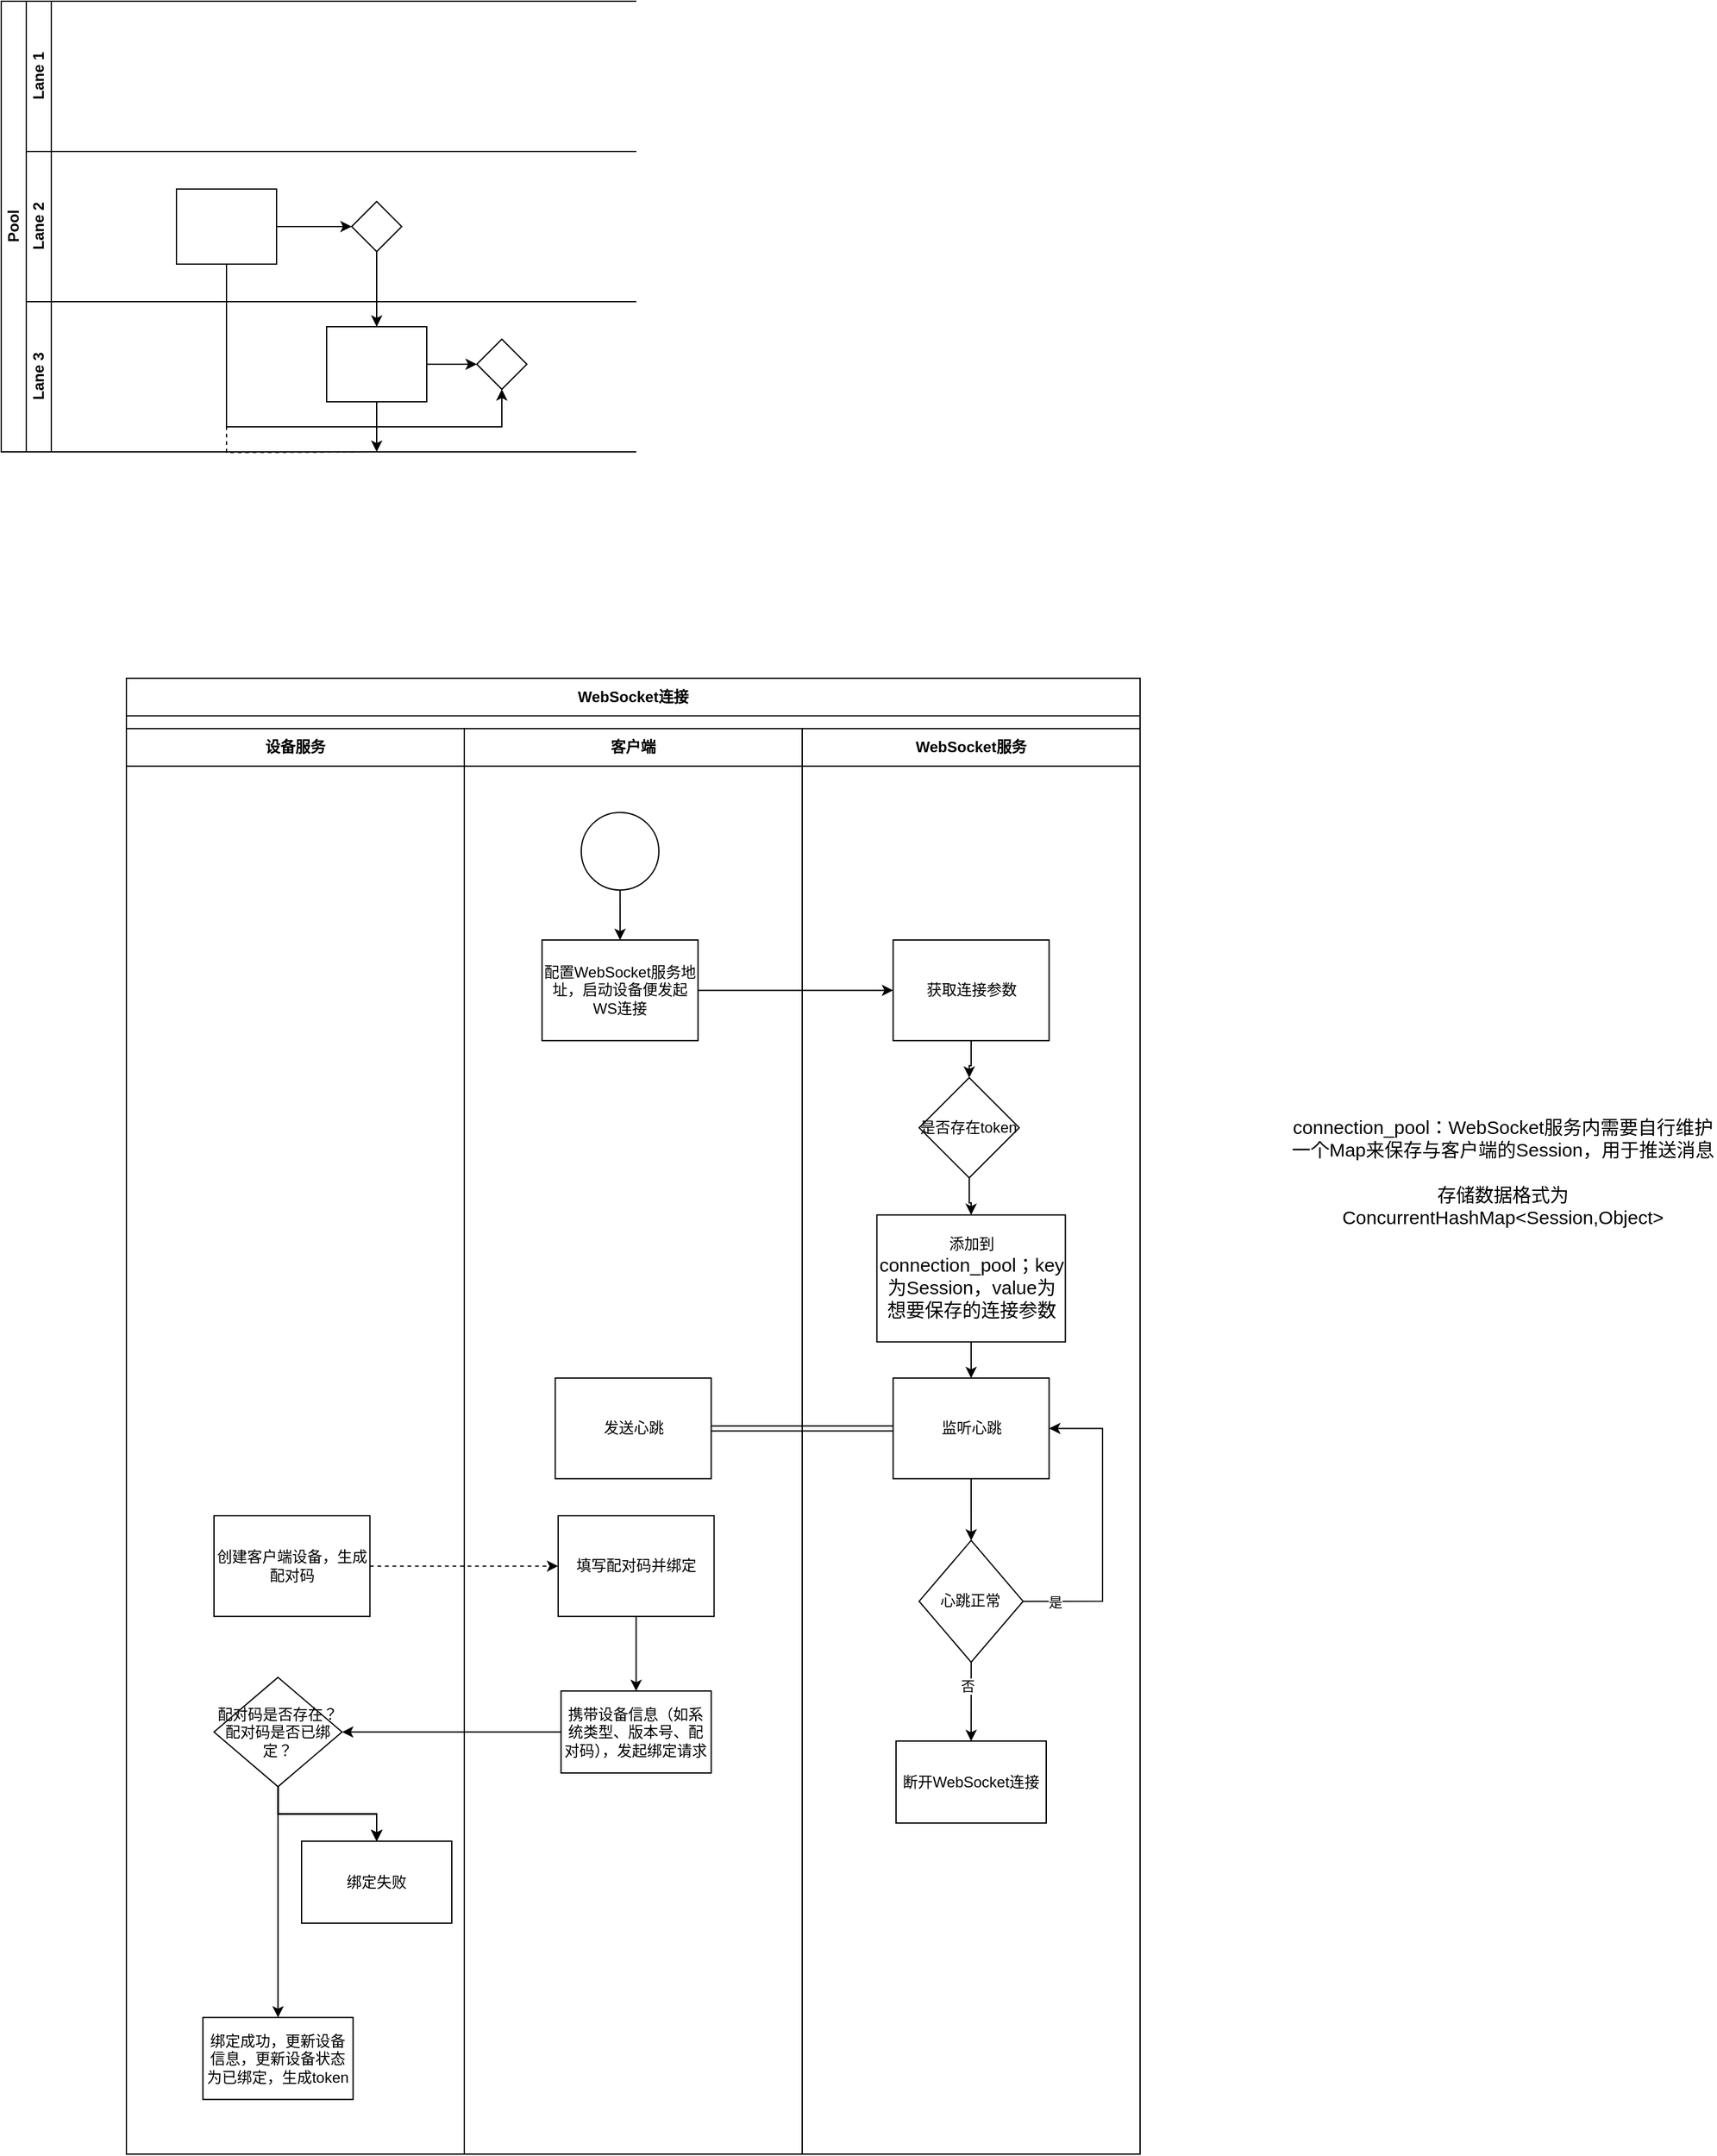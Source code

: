 <mxfile version="24.4.10" type="github">
  <diagram id="prtHgNgQTEPvFCAcTncT" name="Page-1">
    <mxGraphModel dx="1341" dy="1026" grid="1" gridSize="10" guides="1" tooltips="1" connect="1" arrows="1" fold="1" page="1" pageScale="1" pageWidth="1654" pageHeight="2336" math="0" shadow="0">
      <root>
        <mxCell id="0" />
        <mxCell id="1" parent="0" />
        <mxCell id="dNxyNK7c78bLwvsdeMH5-19" value="Pool" style="swimlane;html=1;childLayout=stackLayout;resizeParent=1;resizeParentMax=0;horizontal=0;startSize=20;horizontalStack=0;" parent="1" vertex="1">
          <mxGeometry x="120" y="120" width="540" height="360" as="geometry" />
        </mxCell>
        <mxCell id="dNxyNK7c78bLwvsdeMH5-27" value="" style="edgeStyle=orthogonalEdgeStyle;rounded=0;orthogonalLoop=1;jettySize=auto;html=1;dashed=1;endArrow=none;endFill=0;" parent="dNxyNK7c78bLwvsdeMH5-19" target="dNxyNK7c78bLwvsdeMH5-26" edge="1">
          <mxGeometry relative="1" as="geometry">
            <mxPoint x="300" y="360" as="sourcePoint" />
          </mxGeometry>
        </mxCell>
        <mxCell id="dNxyNK7c78bLwvsdeMH5-31" style="edgeStyle=orthogonalEdgeStyle;rounded=0;orthogonalLoop=1;jettySize=auto;html=1;endArrow=classic;endFill=1;" parent="dNxyNK7c78bLwvsdeMH5-19" source="dNxyNK7c78bLwvsdeMH5-28" edge="1">
          <mxGeometry relative="1" as="geometry">
            <mxPoint x="300" y="360" as="targetPoint" />
          </mxGeometry>
        </mxCell>
        <mxCell id="dNxyNK7c78bLwvsdeMH5-35" style="edgeStyle=orthogonalEdgeStyle;rounded=0;orthogonalLoop=1;jettySize=auto;html=1;endArrow=classic;endFill=1;" parent="dNxyNK7c78bLwvsdeMH5-19" source="dNxyNK7c78bLwvsdeMH5-28" target="dNxyNK7c78bLwvsdeMH5-34" edge="1">
          <mxGeometry relative="1" as="geometry" />
        </mxCell>
        <mxCell id="dNxyNK7c78bLwvsdeMH5-38" style="edgeStyle=orthogonalEdgeStyle;rounded=0;orthogonalLoop=1;jettySize=auto;html=1;endArrow=classic;endFill=1;" parent="dNxyNK7c78bLwvsdeMH5-19" source="dNxyNK7c78bLwvsdeMH5-26" target="dNxyNK7c78bLwvsdeMH5-36" edge="1">
          <mxGeometry relative="1" as="geometry">
            <Array as="points">
              <mxPoint x="180" y="340" />
              <mxPoint x="400" y="340" />
            </Array>
          </mxGeometry>
        </mxCell>
        <mxCell id="dNxyNK7c78bLwvsdeMH5-20" value="Lane 1" style="swimlane;html=1;startSize=20;horizontal=0;container=0;" parent="dNxyNK7c78bLwvsdeMH5-19" vertex="1">
          <mxGeometry x="20" width="520" height="120" as="geometry" />
        </mxCell>
        <mxCell id="dNxyNK7c78bLwvsdeMH5-21" value="Lane 2" style="swimlane;html=1;startSize=20;horizontal=0;" parent="dNxyNK7c78bLwvsdeMH5-19" vertex="1">
          <mxGeometry x="20" y="120" width="520" height="120" as="geometry" />
        </mxCell>
        <mxCell id="dNxyNK7c78bLwvsdeMH5-29" value="" style="edgeStyle=orthogonalEdgeStyle;rounded=0;orthogonalLoop=1;jettySize=auto;html=1;endArrow=classic;endFill=1;" parent="dNxyNK7c78bLwvsdeMH5-21" source="dNxyNK7c78bLwvsdeMH5-26" target="dNxyNK7c78bLwvsdeMH5-28" edge="1">
          <mxGeometry relative="1" as="geometry" />
        </mxCell>
        <mxCell id="dNxyNK7c78bLwvsdeMH5-26" value="" style="rounded=0;whiteSpace=wrap;html=1;fontFamily=Helvetica;fontSize=12;fontColor=#000000;align=center;" parent="dNxyNK7c78bLwvsdeMH5-21" vertex="1">
          <mxGeometry x="120" y="30" width="80" height="60" as="geometry" />
        </mxCell>
        <mxCell id="dNxyNK7c78bLwvsdeMH5-28" value="" style="rhombus;whiteSpace=wrap;html=1;fontFamily=Helvetica;fontSize=12;fontColor=#000000;align=center;" parent="dNxyNK7c78bLwvsdeMH5-21" vertex="1">
          <mxGeometry x="260" y="40" width="40" height="40" as="geometry" />
        </mxCell>
        <mxCell id="dNxyNK7c78bLwvsdeMH5-22" value="Lane 3" style="swimlane;html=1;startSize=20;horizontal=0;" parent="dNxyNK7c78bLwvsdeMH5-19" vertex="1">
          <mxGeometry x="20" y="240" width="520" height="120" as="geometry" />
        </mxCell>
        <mxCell id="dNxyNK7c78bLwvsdeMH5-37" value="" style="edgeStyle=orthogonalEdgeStyle;rounded=0;orthogonalLoop=1;jettySize=auto;html=1;endArrow=classic;endFill=1;" parent="dNxyNK7c78bLwvsdeMH5-22" source="dNxyNK7c78bLwvsdeMH5-34" target="dNxyNK7c78bLwvsdeMH5-36" edge="1">
          <mxGeometry relative="1" as="geometry" />
        </mxCell>
        <mxCell id="dNxyNK7c78bLwvsdeMH5-34" value="" style="rounded=0;whiteSpace=wrap;html=1;fontFamily=Helvetica;fontSize=12;fontColor=#000000;align=center;" parent="dNxyNK7c78bLwvsdeMH5-22" vertex="1">
          <mxGeometry x="240" y="20" width="80" height="60" as="geometry" />
        </mxCell>
        <mxCell id="dNxyNK7c78bLwvsdeMH5-36" value="" style="rhombus;whiteSpace=wrap;html=1;fontFamily=Helvetica;fontSize=12;fontColor=#000000;align=center;" parent="dNxyNK7c78bLwvsdeMH5-22" vertex="1">
          <mxGeometry x="360" y="30" width="40" height="40" as="geometry" />
        </mxCell>
        <mxCell id="Z-QhGD6ONhxHMMDBWDxq-10" value="" style="group" vertex="1" connectable="0" parent="1">
          <mxGeometry x="220" y="650" width="810" height="1190" as="geometry" />
        </mxCell>
        <mxCell id="Z-QhGD6ONhxHMMDBWDxq-20" value="" style="group" vertex="1" connectable="0" parent="Z-QhGD6ONhxHMMDBWDxq-10">
          <mxGeometry y="10.917" width="810" height="1179.083" as="geometry" />
        </mxCell>
        <mxCell id="Z-QhGD6ONhxHMMDBWDxq-1" value="WebSocket连接" style="swimlane;whiteSpace=wrap;html=1;swimlaneLine=1;startSize=30;container=0;" vertex="1" parent="Z-QhGD6ONhxHMMDBWDxq-20">
          <mxGeometry width="810" height="1179.083" as="geometry" />
        </mxCell>
        <mxCell id="Z-QhGD6ONhxHMMDBWDxq-11" value="" style="ellipse;whiteSpace=wrap;html=1;aspect=fixed;" vertex="1" parent="Z-QhGD6ONhxHMMDBWDxq-1">
          <mxGeometry x="363.462" y="107.189" width="62.006" height="62.006" as="geometry" />
        </mxCell>
        <mxCell id="Z-QhGD6ONhxHMMDBWDxq-21" style="edgeStyle=orthogonalEdgeStyle;rounded=0;orthogonalLoop=1;jettySize=auto;html=1;exitX=1;exitY=0.5;exitDx=0;exitDy=0;entryX=0;entryY=0.5;entryDx=0;entryDy=0;dashed=1;" edge="1" parent="Z-QhGD6ONhxHMMDBWDxq-1" source="Z-QhGD6ONhxHMMDBWDxq-12" target="Z-QhGD6ONhxHMMDBWDxq-18">
          <mxGeometry relative="1" as="geometry" />
        </mxCell>
        <mxCell id="Z-QhGD6ONhxHMMDBWDxq-12" value="创建客户端设备，生成配对码" style="whiteSpace=wrap;html=1;" vertex="1" parent="Z-QhGD6ONhxHMMDBWDxq-1">
          <mxGeometry x="70.003" y="669.078" width="124.615" height="80.392" as="geometry" />
        </mxCell>
        <mxCell id="Z-QhGD6ONhxHMMDBWDxq-13" value="" style="edgeStyle=orthogonalEdgeStyle;rounded=0;orthogonalLoop=1;jettySize=auto;html=1;entryX=0.5;entryY=0;entryDx=0;entryDy=0;" edge="1" parent="Z-QhGD6ONhxHMMDBWDxq-1" source="Z-QhGD6ONhxHMMDBWDxq-11" target="Z-QhGD6ONhxHMMDBWDxq-14">
          <mxGeometry relative="1" as="geometry" />
        </mxCell>
        <mxCell id="Z-QhGD6ONhxHMMDBWDxq-22" style="edgeStyle=orthogonalEdgeStyle;rounded=0;orthogonalLoop=1;jettySize=auto;html=1;exitX=1;exitY=0.5;exitDx=0;exitDy=0;entryX=0;entryY=0.5;entryDx=0;entryDy=0;" edge="1" parent="Z-QhGD6ONhxHMMDBWDxq-1" source="Z-QhGD6ONhxHMMDBWDxq-14" target="Z-QhGD6ONhxHMMDBWDxq-16">
          <mxGeometry relative="1" as="geometry" />
        </mxCell>
        <mxCell id="Z-QhGD6ONhxHMMDBWDxq-16" value="获取连接参数" style="whiteSpace=wrap;html=1;" vertex="1" parent="Z-QhGD6ONhxHMMDBWDxq-1">
          <mxGeometry x="612.692" y="209.082" width="124.615" height="80.392" as="geometry" />
        </mxCell>
        <mxCell id="Z-QhGD6ONhxHMMDBWDxq-37" value="监听心跳" style="whiteSpace=wrap;html=1;" vertex="1" parent="Z-QhGD6ONhxHMMDBWDxq-1">
          <mxGeometry x="612.692" y="559.085" width="124.615" height="80.392" as="geometry" />
        </mxCell>
        <mxCell id="Z-QhGD6ONhxHMMDBWDxq-63" style="edgeStyle=orthogonalEdgeStyle;rounded=0;orthogonalLoop=1;jettySize=auto;html=1;exitX=1;exitY=0.5;exitDx=0;exitDy=0;entryX=0;entryY=0.5;entryDx=0;entryDy=0;shape=link;" edge="1" parent="Z-QhGD6ONhxHMMDBWDxq-1" source="Z-QhGD6ONhxHMMDBWDxq-62" target="Z-QhGD6ONhxHMMDBWDxq-37">
          <mxGeometry relative="1" as="geometry" />
        </mxCell>
        <mxCell id="Z-QhGD6ONhxHMMDBWDxq-75" style="edgeStyle=orthogonalEdgeStyle;rounded=0;orthogonalLoop=1;jettySize=auto;html=1;exitX=1;exitY=0.5;exitDx=0;exitDy=0;entryX=1;entryY=0.5;entryDx=0;entryDy=0;" edge="1" parent="Z-QhGD6ONhxHMMDBWDxq-1" source="Z-QhGD6ONhxHMMDBWDxq-64" target="Z-QhGD6ONhxHMMDBWDxq-37">
          <mxGeometry relative="1" as="geometry">
            <Array as="points">
              <mxPoint x="780" y="737" />
              <mxPoint x="780" y="599" />
            </Array>
          </mxGeometry>
        </mxCell>
        <mxCell id="Z-QhGD6ONhxHMMDBWDxq-77" value="是" style="edgeLabel;html=1;align=center;verticalAlign=middle;resizable=0;points=[];" vertex="1" connectable="0" parent="Z-QhGD6ONhxHMMDBWDxq-75">
          <mxGeometry x="-0.791" relative="1" as="geometry">
            <mxPoint as="offset" />
          </mxGeometry>
        </mxCell>
        <mxCell id="Z-QhGD6ONhxHMMDBWDxq-64" value="心跳正常" style="rhombus;whiteSpace=wrap;html=1;" vertex="1" parent="Z-QhGD6ONhxHMMDBWDxq-1">
          <mxGeometry x="633.462" y="688.801" width="83.077" height="97.244" as="geometry" />
        </mxCell>
        <mxCell id="Z-QhGD6ONhxHMMDBWDxq-65" value="" style="edgeStyle=orthogonalEdgeStyle;rounded=0;orthogonalLoop=1;jettySize=auto;html=1;" edge="1" parent="Z-QhGD6ONhxHMMDBWDxq-1" source="Z-QhGD6ONhxHMMDBWDxq-37" target="Z-QhGD6ONhxHMMDBWDxq-64">
          <mxGeometry relative="1" as="geometry" />
        </mxCell>
        <mxCell id="Z-QhGD6ONhxHMMDBWDxq-8" value="客户端" style="swimlane;whiteSpace=wrap;html=1;startSize=30;container=0;" vertex="1" parent="Z-QhGD6ONhxHMMDBWDxq-1">
          <mxGeometry x="270.0" y="40.196" width="270.0" height="1138.887" as="geometry" />
        </mxCell>
        <mxCell id="Z-QhGD6ONhxHMMDBWDxq-14" value="配置WebSocket服务地址，启动设备便发起WS连接" style="whiteSpace=wrap;html=1;" vertex="1" parent="Z-QhGD6ONhxHMMDBWDxq-8">
          <mxGeometry x="62.152" y="168.886" width="124.615" height="80.392" as="geometry" />
        </mxCell>
        <mxCell id="Z-QhGD6ONhxHMMDBWDxq-18" value="填写配对码并绑定" style="whiteSpace=wrap;html=1;" vertex="1" parent="Z-QhGD6ONhxHMMDBWDxq-8">
          <mxGeometry x="75.002" y="628.885" width="124.615" height="80.392" as="geometry" />
        </mxCell>
        <mxCell id="Z-QhGD6ONhxHMMDBWDxq-62" value="发送心跳" style="whiteSpace=wrap;html=1;" vertex="1" parent="Z-QhGD6ONhxHMMDBWDxq-8">
          <mxGeometry x="72.692" y="518.889" width="124.615" height="80.392" as="geometry" />
        </mxCell>
        <mxCell id="Z-QhGD6ONhxHMMDBWDxq-78" value="携带设备信息（如系统类型、版本号、配对码），发起绑定请求" style="whiteSpace=wrap;html=1;" vertex="1" parent="Z-QhGD6ONhxHMMDBWDxq-8">
          <mxGeometry x="77.309" y="768.892" width="120" height="65.505" as="geometry" />
        </mxCell>
        <mxCell id="Z-QhGD6ONhxHMMDBWDxq-79" value="" style="edgeStyle=orthogonalEdgeStyle;rounded=0;orthogonalLoop=1;jettySize=auto;html=1;" edge="1" parent="Z-QhGD6ONhxHMMDBWDxq-8" source="Z-QhGD6ONhxHMMDBWDxq-18" target="Z-QhGD6ONhxHMMDBWDxq-78">
          <mxGeometry relative="1" as="geometry" />
        </mxCell>
        <mxCell id="Z-QhGD6ONhxHMMDBWDxq-68" value="断开WebSocket连接" style="whiteSpace=wrap;html=1;" vertex="1" parent="Z-QhGD6ONhxHMMDBWDxq-1">
          <mxGeometry x="615" y="849.087" width="120" height="65.505" as="geometry" />
        </mxCell>
        <mxCell id="Z-QhGD6ONhxHMMDBWDxq-69" value="" style="edgeStyle=orthogonalEdgeStyle;rounded=0;orthogonalLoop=1;jettySize=auto;html=1;" edge="1" parent="Z-QhGD6ONhxHMMDBWDxq-1" source="Z-QhGD6ONhxHMMDBWDxq-64" target="Z-QhGD6ONhxHMMDBWDxq-68">
          <mxGeometry relative="1" as="geometry" />
        </mxCell>
        <mxCell id="Z-QhGD6ONhxHMMDBWDxq-70" value="否" style="edgeLabel;html=1;align=center;verticalAlign=middle;resizable=0;points=[];" vertex="1" connectable="0" parent="Z-QhGD6ONhxHMMDBWDxq-69">
          <mxGeometry x="-0.321" y="-3" relative="1" as="geometry">
            <mxPoint y="-3" as="offset" />
          </mxGeometry>
        </mxCell>
        <mxCell id="Z-QhGD6ONhxHMMDBWDxq-87" value="" style="edgeStyle=orthogonalEdgeStyle;rounded=0;orthogonalLoop=1;jettySize=auto;html=1;" edge="1" parent="Z-QhGD6ONhxHMMDBWDxq-1" source="Z-QhGD6ONhxHMMDBWDxq-83" target="Z-QhGD6ONhxHMMDBWDxq-85">
          <mxGeometry relative="1" as="geometry" />
        </mxCell>
        <mxCell id="Z-QhGD6ONhxHMMDBWDxq-88" value="" style="edgeStyle=orthogonalEdgeStyle;rounded=0;orthogonalLoop=1;jettySize=auto;html=1;" edge="1" parent="Z-QhGD6ONhxHMMDBWDxq-1" source="Z-QhGD6ONhxHMMDBWDxq-83" target="Z-QhGD6ONhxHMMDBWDxq-85">
          <mxGeometry relative="1" as="geometry" />
        </mxCell>
        <mxCell id="Z-QhGD6ONhxHMMDBWDxq-89" value="" style="edgeStyle=orthogonalEdgeStyle;rounded=0;orthogonalLoop=1;jettySize=auto;html=1;" edge="1" parent="Z-QhGD6ONhxHMMDBWDxq-1" source="Z-QhGD6ONhxHMMDBWDxq-83" target="Z-QhGD6ONhxHMMDBWDxq-85">
          <mxGeometry relative="1" as="geometry" />
        </mxCell>
        <mxCell id="Z-QhGD6ONhxHMMDBWDxq-91" style="edgeStyle=orthogonalEdgeStyle;rounded=0;orthogonalLoop=1;jettySize=auto;html=1;exitX=0.5;exitY=1;exitDx=0;exitDy=0;entryX=0.5;entryY=0;entryDx=0;entryDy=0;" edge="1" parent="Z-QhGD6ONhxHMMDBWDxq-1" source="Z-QhGD6ONhxHMMDBWDxq-83" target="Z-QhGD6ONhxHMMDBWDxq-90">
          <mxGeometry relative="1" as="geometry" />
        </mxCell>
        <mxCell id="Z-QhGD6ONhxHMMDBWDxq-83" value="配对码是否存在？配对码是否已绑定？" style="rhombus;whiteSpace=wrap;html=1;" vertex="1" parent="Z-QhGD6ONhxHMMDBWDxq-1">
          <mxGeometry x="70" y="798.169" width="102.31" height="87.339" as="geometry" />
        </mxCell>
        <mxCell id="Z-QhGD6ONhxHMMDBWDxq-84" value="" style="edgeStyle=orthogonalEdgeStyle;rounded=0;orthogonalLoop=1;jettySize=auto;html=1;" edge="1" parent="Z-QhGD6ONhxHMMDBWDxq-1" source="Z-QhGD6ONhxHMMDBWDxq-78" target="Z-QhGD6ONhxHMMDBWDxq-83">
          <mxGeometry relative="1" as="geometry" />
        </mxCell>
        <mxCell id="Z-QhGD6ONhxHMMDBWDxq-85" value="绑定失败" style="whiteSpace=wrap;html=1;" vertex="1" parent="Z-QhGD6ONhxHMMDBWDxq-1">
          <mxGeometry x="140.005" y="929.078" width="120" height="65.505" as="geometry" />
        </mxCell>
        <mxCell id="Z-QhGD6ONhxHMMDBWDxq-86" value="" style="edgeStyle=orthogonalEdgeStyle;rounded=0;orthogonalLoop=1;jettySize=auto;html=1;" edge="1" parent="Z-QhGD6ONhxHMMDBWDxq-1" source="Z-QhGD6ONhxHMMDBWDxq-83" target="Z-QhGD6ONhxHMMDBWDxq-85">
          <mxGeometry relative="1" as="geometry" />
        </mxCell>
        <mxCell id="Z-QhGD6ONhxHMMDBWDxq-90" value="绑定成功，更新设备信息，更新设备状态为已绑定，生成token" style="whiteSpace=wrap;html=1;" vertex="1" parent="Z-QhGD6ONhxHMMDBWDxq-1">
          <mxGeometry x="61.155" y="1069.908" width="120" height="65.505" as="geometry" />
        </mxCell>
        <mxCell id="Z-QhGD6ONhxHMMDBWDxq-2" value="设备服务" style="swimlane;whiteSpace=wrap;html=1;startSize=30;container=0;" vertex="1" parent="Z-QhGD6ONhxHMMDBWDxq-20">
          <mxGeometry y="40.196" width="270.0" height="1138.887" as="geometry" />
        </mxCell>
        <mxCell id="Z-QhGD6ONhxHMMDBWDxq-9" value="WebSocket服务" style="swimlane;whiteSpace=wrap;html=1;startSize=30;container=0;" vertex="1" parent="Z-QhGD6ONhxHMMDBWDxq-20">
          <mxGeometry x="540.0" y="40.196" width="270.0" height="1138.887" as="geometry" />
        </mxCell>
        <mxCell id="Z-QhGD6ONhxHMMDBWDxq-30" value="添加到&lt;span style=&quot;font-size: 15px;&quot;&gt;connection_pool；key为Session，value为想要保存的连接参数&lt;/span&gt;" style="whiteSpace=wrap;html=1;" vertex="1" parent="Z-QhGD6ONhxHMMDBWDxq-9">
          <mxGeometry x="59.71" y="388.56" width="150.58" height="101.44" as="geometry" />
        </mxCell>
        <mxCell id="Z-QhGD6ONhxHMMDBWDxq-92" value="是否存在token" style="rhombus;whiteSpace=wrap;html=1;" vertex="1" parent="Z-QhGD6ONhxHMMDBWDxq-9">
          <mxGeometry x="93.46" y="278.884" width="80" height="80" as="geometry" />
        </mxCell>
        <mxCell id="Z-QhGD6ONhxHMMDBWDxq-94" value="" style="edgeStyle=orthogonalEdgeStyle;rounded=0;orthogonalLoop=1;jettySize=auto;html=1;" edge="1" parent="Z-QhGD6ONhxHMMDBWDxq-9" source="Z-QhGD6ONhxHMMDBWDxq-92" target="Z-QhGD6ONhxHMMDBWDxq-30">
          <mxGeometry relative="1" as="geometry" />
        </mxCell>
        <mxCell id="Z-QhGD6ONhxHMMDBWDxq-38" value="" style="edgeStyle=orthogonalEdgeStyle;rounded=0;orthogonalLoop=1;jettySize=auto;html=1;" edge="1" parent="Z-QhGD6ONhxHMMDBWDxq-20" source="Z-QhGD6ONhxHMMDBWDxq-30" target="Z-QhGD6ONhxHMMDBWDxq-37">
          <mxGeometry relative="1" as="geometry" />
        </mxCell>
        <mxCell id="Z-QhGD6ONhxHMMDBWDxq-93" value="" style="edgeStyle=orthogonalEdgeStyle;rounded=0;orthogonalLoop=1;jettySize=auto;html=1;" edge="1" parent="Z-QhGD6ONhxHMMDBWDxq-20" source="Z-QhGD6ONhxHMMDBWDxq-16" target="Z-QhGD6ONhxHMMDBWDxq-92">
          <mxGeometry relative="1" as="geometry" />
        </mxCell>
        <mxCell id="Z-QhGD6ONhxHMMDBWDxq-29" value="connection_pool：WebSocket服务内需要自行维护一个Map来保存与客户端的Session，用于推送消息&lt;div&gt;&lt;br&gt;&lt;/div&gt;&lt;div&gt;存储数据格式为ConcurrentHashMap&amp;lt;Session,Object&amp;gt;&lt;/div&gt;" style="text;html=1;align=center;verticalAlign=middle;whiteSpace=wrap;rounded=0;fontSize=15;" vertex="1" parent="1">
          <mxGeometry x="1150" y="1050" width="340" height="10" as="geometry" />
        </mxCell>
      </root>
    </mxGraphModel>
  </diagram>
</mxfile>
